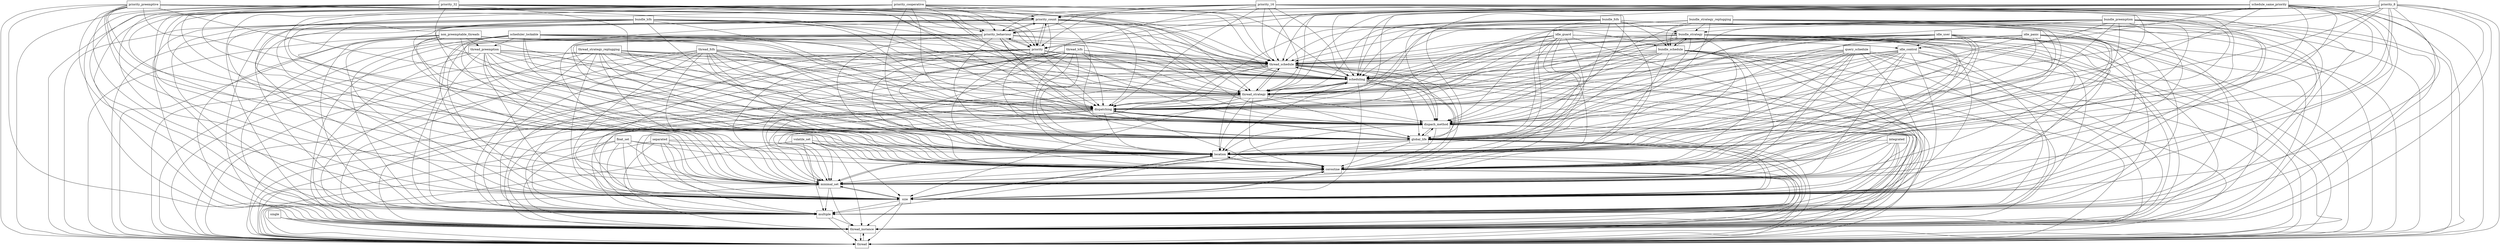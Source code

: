 digraph{
graph [rankdir=TB];
node [shape=box];
edge [arrowhead=normal];
0[label="single",]
1[label="thread_fcfs",]
2[label="dispatching",]
3[label="location",]
4[label="separated",]
5[label="priority_8",]
6[label="thread_schedule",]
7[label="priority_32",]
8[label="priority_preemptive",]
9[label="idle_guard",]
10[label="idle_user",]
11[label="scheduler_lockable",]
12[label="thread_instance",]
13[label="priority_cooperative",]
14[label="scheduling",]
15[label="priority_count",]
16[label="priority_behaviour",]
17[label="bundle_lcfs",]
18[label="non_preemptable_threads",]
19[label="priority",]
20[label="thread",]
21[label="volatile_set",]
22[label="multiple",]
23[label="thread_strategy",]
24[label="thread_lcfs",]
25[label="thread_preemption",]
26[label="float_set",]
27[label="bundle_strategy",]
28[label="coroutine",]
29[label="dispach_method",]
30[label="bundle_preemption",]
31[label="bundle_fcfs",]
32[label="size",]
33[label="idle_panic",]
34[label="thread_strategy_replugging",]
35[label="integrated",]
36[label="minimal_set",]
37[label="priority_16",]
38[label="global_life",]
39[label="bundle_schedule",]
40[label="schedule_same_priority",]
41[label="bundle_strategy_replugging",]
42[label="idle_control",]
43[label="query_schedule",]
0->12[label="",]
0->20[label="",]
1->2[label="",]
1->3[label="",]
1->6[label="",]
1->12[label="",]
1->14[label="",]
1->20[label="",]
1->22[label="",]
1->23[label="",]
1->28[label="",]
1->29[label="",]
1->32[label="",]
1->36[label="",]
1->38[label="",]
2->3[label="",]
2->12[label="",]
2->20[label="",]
2->22[label="",]
2->28[label="",]
2->29[label="",]
2->32[label="",]
2->36[label="",]
2->38[label="",]
3->12[label="",]
3->20[label="",]
3->22[label="",]
3->28[label="",]
3->32[label="",]
3->36[label="",]
4->3[label="",]
4->12[label="",]
4->20[label="",]
4->22[label="",]
4->28[label="",]
4->32[label="",]
4->36[label="",]
5->2[label="",]
5->3[label="",]
5->6[label="",]
5->12[label="",]
5->14[label="",]
5->15[label="",]
5->16[label="",]
5->19[label="",]
5->20[label="",]
5->22[label="",]
5->23[label="",]
5->28[label="",]
5->29[label="",]
5->32[label="",]
5->36[label="",]
5->38[label="",]
6->2[label="",]
6->3[label="",]
6->12[label="",]
6->14[label="",]
6->20[label="",]
6->22[label="",]
6->23[label="",]
6->28[label="",]
6->29[label="",]
6->32[label="",]
6->36[label="",]
6->38[label="",]
7->2[label="",]
7->3[label="",]
7->6[label="",]
7->12[label="",]
7->14[label="",]
7->15[label="",]
7->16[label="",]
7->19[label="",]
7->20[label="",]
7->22[label="",]
7->23[label="",]
7->28[label="",]
7->29[label="",]
7->32[label="",]
7->36[label="",]
7->38[label="",]
8->2[label="",]
8->3[label="",]
8->6[label="",]
8->12[label="",]
8->14[label="",]
8->15[label="",]
8->16[label="",]
8->19[label="",]
8->20[label="",]
8->22[label="",]
8->23[label="",]
8->28[label="",]
8->29[label="",]
8->32[label="",]
8->36[label="",]
8->38[label="",]
9->2[label="",]
9->3[label="",]
9->6[label="",]
9->12[label="",]
9->14[label="",]
9->20[label="",]
9->22[label="",]
9->23[label="",]
9->28[label="",]
9->29[label="",]
9->32[label="",]
9->36[label="",]
9->38[label="",]
9->42[label="",]
10->2[label="",]
10->3[label="",]
10->6[label="",]
10->12[label="",]
10->14[label="",]
10->20[label="",]
10->22[label="",]
10->23[label="",]
10->28[label="",]
10->29[label="",]
10->32[label="",]
10->36[label="",]
10->38[label="",]
10->42[label="",]
11->2[label="",]
11->3[label="",]
11->6[label="",]
11->12[label="",]
11->14[label="",]
11->20[label="",]
11->22[label="",]
11->23[label="",]
11->25[label="",]
11->28[label="",]
11->29[label="",]
11->32[label="",]
11->36[label="",]
11->38[label="",]
12->20[label="",]
13->2[label="",]
13->3[label="",]
13->6[label="",]
13->12[label="",]
13->14[label="",]
13->15[label="",]
13->16[label="",]
13->19[label="",]
13->20[label="",]
13->22[label="",]
13->23[label="",]
13->28[label="",]
13->29[label="",]
13->32[label="",]
13->36[label="",]
13->38[label="",]
14->2[label="",]
14->3[label="",]
14->6[label="",]
14->12[label="",]
14->20[label="",]
14->22[label="",]
14->23[label="",]
14->28[label="",]
14->29[label="",]
14->32[label="",]
14->36[label="",]
14->38[label="",]
15->2[label="",]
15->3[label="",]
15->6[label="",]
15->12[label="",]
15->14[label="",]
15->16[label="",]
15->19[label="",]
15->20[label="",]
15->22[label="",]
15->23[label="",]
15->28[label="",]
15->29[label="",]
15->32[label="",]
15->36[label="",]
15->38[label="",]
16->2[label="",]
16->3[label="",]
16->6[label="",]
16->12[label="",]
16->14[label="",]
16->15[label="",]
16->19[label="",]
16->20[label="",]
16->22[label="",]
16->23[label="",]
16->28[label="",]
16->29[label="",]
16->32[label="",]
16->36[label="",]
16->38[label="",]
17->2[label="",]
17->3[label="",]
17->6[label="",]
17->12[label="",]
17->14[label="",]
17->20[label="",]
17->22[label="",]
17->23[label="",]
17->27[label="",]
17->28[label="",]
17->29[label="",]
17->32[label="",]
17->36[label="",]
17->38[label="",]
17->39[label="",]
18->2[label="",]
18->3[label="",]
18->6[label="",]
18->12[label="",]
18->14[label="",]
18->20[label="",]
18->22[label="",]
18->23[label="",]
18->25[label="",]
18->28[label="",]
18->29[label="",]
18->32[label="",]
18->36[label="",]
18->38[label="",]
19->2[label="",]
19->3[label="",]
19->6[label="",]
19->12[label="",]
19->14[label="",]
19->15[label="",]
19->16[label="",]
19->20[label="",]
19->22[label="",]
19->23[label="",]
19->28[label="",]
19->29[label="",]
19->32[label="",]
19->36[label="",]
19->38[label="",]
20->12[label="",]
21->3[label="",]
21->12[label="",]
21->20[label="",]
21->22[label="",]
21->28[label="",]
21->32[label="",]
21->36[label="",]
22->12[label="",]
22->20[label="",]
23->2[label="",]
23->3[label="",]
23->6[label="",]
23->12[label="",]
23->14[label="",]
23->20[label="",]
23->22[label="",]
23->28[label="",]
23->29[label="",]
23->32[label="",]
23->36[label="",]
23->38[label="",]
24->2[label="",]
24->3[label="",]
24->6[label="",]
24->12[label="",]
24->14[label="",]
24->20[label="",]
24->22[label="",]
24->23[label="",]
24->28[label="",]
24->29[label="",]
24->32[label="",]
24->36[label="",]
24->38[label="",]
25->2[label="",]
25->3[label="",]
25->6[label="",]
25->12[label="",]
25->14[label="",]
25->20[label="",]
25->22[label="",]
25->23[label="",]
25->28[label="",]
25->29[label="",]
25->32[label="",]
25->36[label="",]
25->38[label="",]
26->3[label="",]
26->12[label="",]
26->20[label="",]
26->22[label="",]
26->28[label="",]
26->32[label="",]
26->36[label="",]
27->2[label="",]
27->3[label="",]
27->6[label="",]
27->12[label="",]
27->14[label="",]
27->20[label="",]
27->22[label="",]
27->23[label="",]
27->28[label="",]
27->29[label="",]
27->32[label="",]
27->36[label="",]
27->38[label="",]
27->39[label="",]
28->3[label="",]
28->12[label="",]
28->20[label="",]
28->22[label="",]
28->32[label="",]
28->36[label="",]
29->2[label="",]
29->3[label="",]
29->12[label="",]
29->20[label="",]
29->22[label="",]
29->28[label="",]
29->32[label="",]
29->36[label="",]
29->38[label="",]
30->2[label="",]
30->3[label="",]
30->6[label="",]
30->12[label="",]
30->14[label="",]
30->20[label="",]
30->22[label="",]
30->23[label="",]
30->27[label="",]
30->28[label="",]
30->29[label="",]
30->32[label="",]
30->36[label="",]
30->38[label="",]
30->39[label="",]
31->2[label="",]
31->3[label="",]
31->6[label="",]
31->12[label="",]
31->14[label="",]
31->20[label="",]
31->22[label="",]
31->23[label="",]
31->27[label="",]
31->28[label="",]
31->29[label="",]
31->32[label="",]
31->36[label="",]
31->38[label="",]
31->39[label="",]
32->3[label="",]
32->12[label="",]
32->20[label="",]
32->22[label="",]
32->28[label="",]
32->36[label="",]
33->2[label="",]
33->3[label="",]
33->6[label="",]
33->12[label="",]
33->14[label="",]
33->20[label="",]
33->22[label="",]
33->23[label="",]
33->28[label="",]
33->29[label="",]
33->32[label="",]
33->36[label="",]
33->38[label="",]
33->42[label="",]
34->2[label="",]
34->3[label="",]
34->6[label="",]
34->12[label="",]
34->14[label="",]
34->20[label="",]
34->22[label="",]
34->23[label="",]
34->28[label="",]
34->29[label="",]
34->32[label="",]
34->36[label="",]
34->38[label="",]
35->3[label="",]
35->12[label="",]
35->20[label="",]
35->22[label="",]
35->28[label="",]
35->32[label="",]
35->36[label="",]
36->3[label="",]
36->12[label="",]
36->20[label="",]
36->22[label="",]
36->28[label="",]
36->32[label="",]
37->2[label="",]
37->3[label="",]
37->6[label="",]
37->12[label="",]
37->14[label="",]
37->15[label="",]
37->16[label="",]
37->19[label="",]
37->20[label="",]
37->22[label="",]
37->23[label="",]
37->28[label="",]
37->29[label="",]
37->32[label="",]
37->36[label="",]
37->38[label="",]
38->2[label="",]
38->3[label="",]
38->12[label="",]
38->20[label="",]
38->22[label="",]
38->28[label="",]
38->29[label="",]
38->32[label="",]
38->36[label="",]
39->2[label="",]
39->3[label="",]
39->6[label="",]
39->12[label="",]
39->14[label="",]
39->20[label="",]
39->22[label="",]
39->23[label="",]
39->27[label="",]
39->28[label="",]
39->29[label="",]
39->32[label="",]
39->36[label="",]
39->38[label="",]
40->2[label="",]
40->3[label="",]
40->6[label="",]
40->12[label="",]
40->14[label="",]
40->15[label="",]
40->16[label="",]
40->19[label="",]
40->20[label="",]
40->22[label="",]
40->23[label="",]
40->28[label="",]
40->29[label="",]
40->32[label="",]
40->36[label="",]
40->38[label="",]
41->2[label="",]
41->3[label="",]
41->6[label="",]
41->12[label="",]
41->14[label="",]
41->20[label="",]
41->22[label="",]
41->23[label="",]
41->27[label="",]
41->28[label="",]
41->29[label="",]
41->32[label="",]
41->36[label="",]
41->38[label="",]
41->39[label="",]
42->2[label="",]
42->3[label="",]
42->6[label="",]
42->12[label="",]
42->14[label="",]
42->20[label="",]
42->22[label="",]
42->23[label="",]
42->28[label="",]
42->29[label="",]
42->32[label="",]
42->36[label="",]
42->38[label="",]
43->2[label="",]
43->3[label="",]
43->6[label="",]
43->12[label="",]
43->14[label="",]
43->20[label="",]
43->22[label="",]
43->23[label="",]
43->28[label="",]
43->29[label="",]
43->32[label="",]
43->36[label="",]
43->38[label="",]
}
